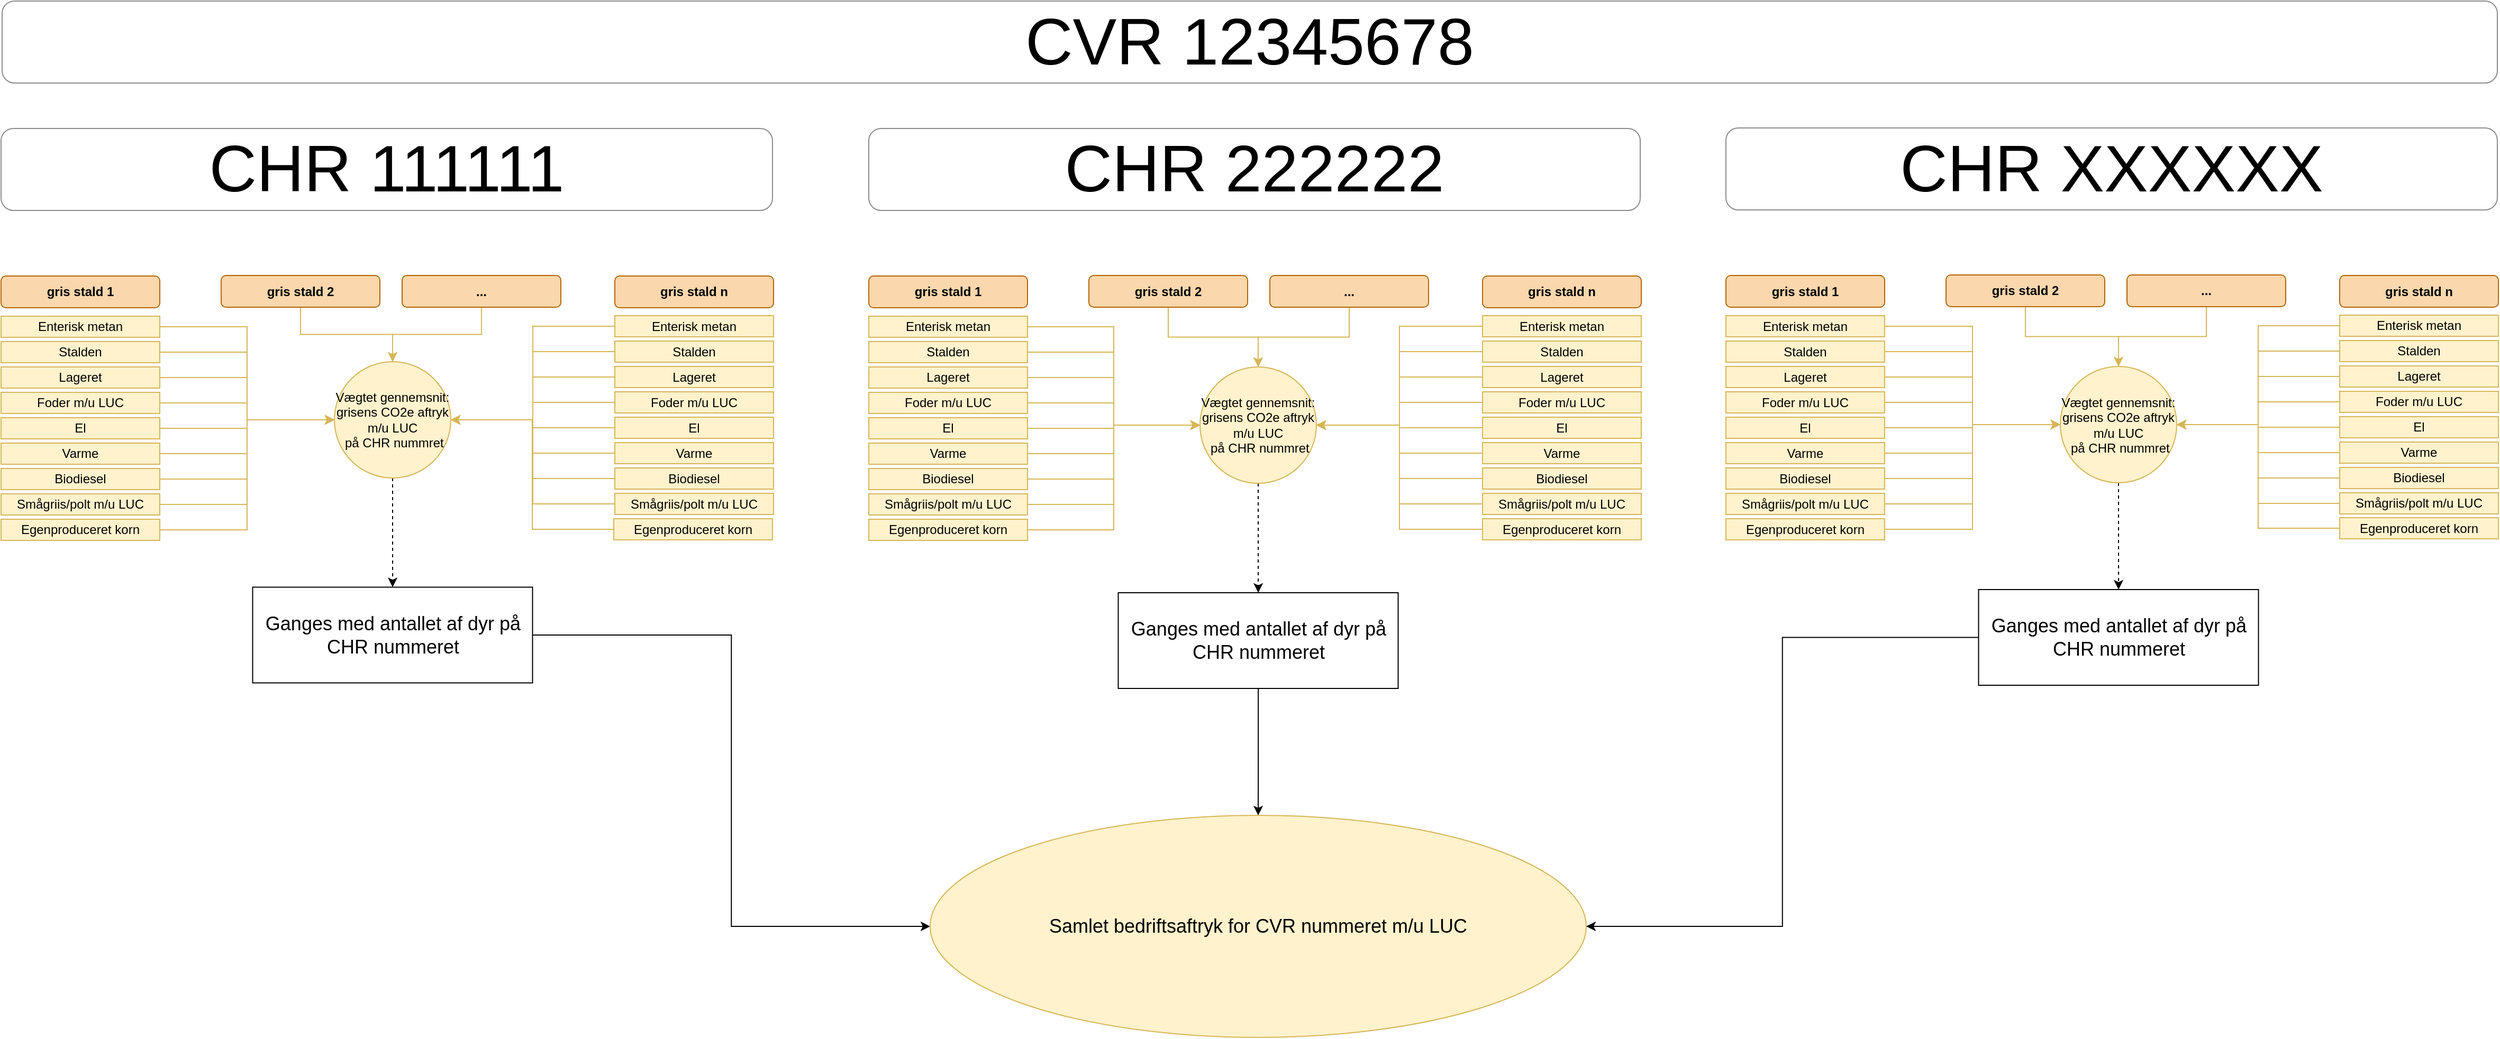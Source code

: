 <mxfile version="20.4.0" type="github">
  <diagram id="GUWWXrYv7TFzIVzRqDlY" name="Page-1">
    <mxGraphModel dx="4907" dy="1978" grid="1" gridSize="10" guides="1" tooltips="1" connect="1" arrows="1" fold="1" page="1" pageScale="1" pageWidth="827" pageHeight="1169" math="0" shadow="0">
      <root>
        <mxCell id="0" />
        <mxCell id="1" parent="0" />
        <mxCell id="A_WAUtJpo3-AmnUpiRZP-115" value="CHR 111111" style="rounded=1;whiteSpace=wrap;html=1;shadow=0;glass=0;sketch=0;strokeColor=#808080;fontSize=62;fillColor=default;gradientColor=none;rotation=0;opacity=90;" vertex="1" parent="1">
          <mxGeometry x="61" y="200.5" width="729" height="77.5" as="geometry" />
        </mxCell>
        <mxCell id="A_WAUtJpo3-AmnUpiRZP-759" style="edgeStyle=orthogonalEdgeStyle;rounded=0;orthogonalLoop=1;jettySize=auto;html=1;strokeColor=#000000;fontSize=18;dashed=1;" edge="1" parent="1" source="A_WAUtJpo3-AmnUpiRZP-611" target="A_WAUtJpo3-AmnUpiRZP-756">
          <mxGeometry relative="1" as="geometry" />
        </mxCell>
        <mxCell id="A_WAUtJpo3-AmnUpiRZP-611" value="Vægtet gennemsnit: grisens CO2e aftryk m/u LUC&lt;br&gt;&amp;nbsp;på CHR nummret" style="ellipse;whiteSpace=wrap;html=1;aspect=fixed;fontFamily=Helvetica;fontSize=12;align=center;strokeColor=#d6b656;fillColor=#fff2cc;" vertex="1" parent="1">
          <mxGeometry x="376" y="421" width="110" height="110" as="geometry" />
        </mxCell>
        <mxCell id="A_WAUtJpo3-AmnUpiRZP-660" style="edgeStyle=orthogonalEdgeStyle;rounded=0;orthogonalLoop=1;jettySize=auto;html=1;entryX=0;entryY=0.5;entryDx=0;entryDy=0;strokeColor=#d6b656;fillColor=#fff2cc;" edge="1" parent="1" source="A_WAUtJpo3-AmnUpiRZP-613" target="A_WAUtJpo3-AmnUpiRZP-611">
          <mxGeometry relative="1" as="geometry" />
        </mxCell>
        <mxCell id="A_WAUtJpo3-AmnUpiRZP-613" value="Enterisk metan" style="rounded=0;whiteSpace=wrap;html=1;fillColor=#fff2cc;strokeColor=#d6b656;" vertex="1" parent="1">
          <mxGeometry x="61" y="378" width="150" height="20" as="geometry" />
        </mxCell>
        <mxCell id="A_WAUtJpo3-AmnUpiRZP-661" style="edgeStyle=orthogonalEdgeStyle;rounded=0;orthogonalLoop=1;jettySize=auto;html=1;entryX=0;entryY=0.5;entryDx=0;entryDy=0;strokeColor=#d6b656;fillColor=#fff2cc;" edge="1" parent="1" source="A_WAUtJpo3-AmnUpiRZP-615" target="A_WAUtJpo3-AmnUpiRZP-611">
          <mxGeometry relative="1" as="geometry" />
        </mxCell>
        <mxCell id="A_WAUtJpo3-AmnUpiRZP-615" value="Stalden" style="rounded=0;whiteSpace=wrap;html=1;fillColor=#fff2cc;strokeColor=#d6b656;" vertex="1" parent="1">
          <mxGeometry x="61" y="402" width="150" height="20" as="geometry" />
        </mxCell>
        <mxCell id="A_WAUtJpo3-AmnUpiRZP-616" style="edgeStyle=orthogonalEdgeStyle;rounded=0;orthogonalLoop=1;jettySize=auto;html=1;fontSize=25;strokeColor=#d6b656;fillColor=#fff2cc;" edge="1" parent="1" source="A_WAUtJpo3-AmnUpiRZP-617" target="A_WAUtJpo3-AmnUpiRZP-611">
          <mxGeometry relative="1" as="geometry" />
        </mxCell>
        <mxCell id="A_WAUtJpo3-AmnUpiRZP-617" value="Lageret" style="rounded=0;whiteSpace=wrap;html=1;fillColor=#fff2cc;strokeColor=#d6b656;" vertex="1" parent="1">
          <mxGeometry x="61" y="426" width="150" height="20" as="geometry" />
        </mxCell>
        <mxCell id="A_WAUtJpo3-AmnUpiRZP-618" style="edgeStyle=orthogonalEdgeStyle;rounded=0;orthogonalLoop=1;jettySize=auto;html=1;fontSize=25;strokeColor=#d6b656;fillColor=#fff2cc;" edge="1" parent="1" source="A_WAUtJpo3-AmnUpiRZP-619" target="A_WAUtJpo3-AmnUpiRZP-611">
          <mxGeometry relative="1" as="geometry" />
        </mxCell>
        <mxCell id="A_WAUtJpo3-AmnUpiRZP-619" value="Foder m/u LUC" style="rounded=0;whiteSpace=wrap;html=1;fillColor=#fff2cc;strokeColor=#d6b656;" vertex="1" parent="1">
          <mxGeometry x="61" y="450" width="150" height="20" as="geometry" />
        </mxCell>
        <mxCell id="A_WAUtJpo3-AmnUpiRZP-620" style="edgeStyle=orthogonalEdgeStyle;rounded=0;orthogonalLoop=1;jettySize=auto;html=1;fontSize=25;strokeColor=#d6b656;fillColor=#fff2cc;" edge="1" parent="1" source="A_WAUtJpo3-AmnUpiRZP-621" target="A_WAUtJpo3-AmnUpiRZP-611">
          <mxGeometry relative="1" as="geometry" />
        </mxCell>
        <mxCell id="A_WAUtJpo3-AmnUpiRZP-621" value="El" style="rounded=0;whiteSpace=wrap;html=1;fillColor=#fff2cc;strokeColor=#d6b656;" vertex="1" parent="1">
          <mxGeometry x="61" y="474" width="150" height="20" as="geometry" />
        </mxCell>
        <mxCell id="A_WAUtJpo3-AmnUpiRZP-622" style="edgeStyle=orthogonalEdgeStyle;rounded=0;orthogonalLoop=1;jettySize=auto;html=1;fontSize=25;strokeColor=#d6b656;fillColor=#fff2cc;" edge="1" parent="1" source="A_WAUtJpo3-AmnUpiRZP-623" target="A_WAUtJpo3-AmnUpiRZP-611">
          <mxGeometry relative="1" as="geometry" />
        </mxCell>
        <mxCell id="A_WAUtJpo3-AmnUpiRZP-623" value="Varme" style="rounded=0;whiteSpace=wrap;html=1;fillColor=#fff2cc;strokeColor=#d6b656;" vertex="1" parent="1">
          <mxGeometry x="61" y="498" width="150" height="20" as="geometry" />
        </mxCell>
        <mxCell id="A_WAUtJpo3-AmnUpiRZP-624" style="edgeStyle=orthogonalEdgeStyle;rounded=0;orthogonalLoop=1;jettySize=auto;html=1;fontSize=25;strokeColor=#d6b656;fillColor=#fff2cc;" edge="1" parent="1" source="A_WAUtJpo3-AmnUpiRZP-625" target="A_WAUtJpo3-AmnUpiRZP-611">
          <mxGeometry relative="1" as="geometry" />
        </mxCell>
        <mxCell id="A_WAUtJpo3-AmnUpiRZP-625" value="Biodiesel" style="rounded=0;whiteSpace=wrap;html=1;fillColor=#fff2cc;strokeColor=#d6b656;" vertex="1" parent="1">
          <mxGeometry x="61" y="522" width="150" height="20" as="geometry" />
        </mxCell>
        <mxCell id="A_WAUtJpo3-AmnUpiRZP-662" style="edgeStyle=orthogonalEdgeStyle;rounded=0;orthogonalLoop=1;jettySize=auto;html=1;entryX=0;entryY=0.5;entryDx=0;entryDy=0;strokeColor=#d6b656;fillColor=#fff2cc;" edge="1" parent="1" source="A_WAUtJpo3-AmnUpiRZP-627" target="A_WAUtJpo3-AmnUpiRZP-611">
          <mxGeometry relative="1" as="geometry" />
        </mxCell>
        <mxCell id="A_WAUtJpo3-AmnUpiRZP-627" value="Smågriis/polt m/u LUC" style="rounded=0;whiteSpace=wrap;html=1;fillColor=#fff2cc;strokeColor=#d6b656;" vertex="1" parent="1">
          <mxGeometry x="61" y="546" width="150" height="20" as="geometry" />
        </mxCell>
        <mxCell id="A_WAUtJpo3-AmnUpiRZP-656" style="edgeStyle=orthogonalEdgeStyle;rounded=0;orthogonalLoop=1;jettySize=auto;html=1;entryX=1;entryY=0.5;entryDx=0;entryDy=0;strokeColor=#d6b656;fillColor=#fff2cc;" edge="1" parent="1" source="A_WAUtJpo3-AmnUpiRZP-629" target="A_WAUtJpo3-AmnUpiRZP-611">
          <mxGeometry relative="1" as="geometry" />
        </mxCell>
        <mxCell id="A_WAUtJpo3-AmnUpiRZP-629" value="Enterisk metan" style="rounded=0;whiteSpace=wrap;html=1;fillColor=#fff2cc;strokeColor=#d6b656;" vertex="1" parent="1">
          <mxGeometry x="641" y="377.5" width="150" height="20" as="geometry" />
        </mxCell>
        <mxCell id="A_WAUtJpo3-AmnUpiRZP-657" style="edgeStyle=orthogonalEdgeStyle;rounded=0;orthogonalLoop=1;jettySize=auto;html=1;entryX=1;entryY=0.5;entryDx=0;entryDy=0;strokeColor=#d6b656;fillColor=#fff2cc;" edge="1" parent="1" source="A_WAUtJpo3-AmnUpiRZP-631" target="A_WAUtJpo3-AmnUpiRZP-611">
          <mxGeometry relative="1" as="geometry" />
        </mxCell>
        <mxCell id="A_WAUtJpo3-AmnUpiRZP-631" value="Stalden" style="rounded=0;whiteSpace=wrap;html=1;fillColor=#fff2cc;strokeColor=#d6b656;" vertex="1" parent="1">
          <mxGeometry x="641" y="401.5" width="150" height="20" as="geometry" />
        </mxCell>
        <mxCell id="A_WAUtJpo3-AmnUpiRZP-632" style="edgeStyle=orthogonalEdgeStyle;rounded=0;orthogonalLoop=1;jettySize=auto;html=1;fontSize=25;strokeColor=#d6b656;fillColor=#fff2cc;" edge="1" parent="1" source="A_WAUtJpo3-AmnUpiRZP-633" target="A_WAUtJpo3-AmnUpiRZP-611">
          <mxGeometry relative="1" as="geometry" />
        </mxCell>
        <mxCell id="A_WAUtJpo3-AmnUpiRZP-633" value="Lageret" style="rounded=0;whiteSpace=wrap;html=1;fillColor=#fff2cc;strokeColor=#d6b656;" vertex="1" parent="1">
          <mxGeometry x="641" y="425.5" width="150" height="20" as="geometry" />
        </mxCell>
        <mxCell id="A_WAUtJpo3-AmnUpiRZP-634" style="edgeStyle=orthogonalEdgeStyle;rounded=0;orthogonalLoop=1;jettySize=auto;html=1;fontSize=25;strokeColor=#d6b656;fillColor=#fff2cc;" edge="1" parent="1" source="A_WAUtJpo3-AmnUpiRZP-635" target="A_WAUtJpo3-AmnUpiRZP-611">
          <mxGeometry relative="1" as="geometry" />
        </mxCell>
        <mxCell id="A_WAUtJpo3-AmnUpiRZP-635" value="Foder m/u LUC" style="rounded=0;whiteSpace=wrap;html=1;fillColor=#fff2cc;strokeColor=#d6b656;" vertex="1" parent="1">
          <mxGeometry x="641" y="449.5" width="150" height="20" as="geometry" />
        </mxCell>
        <mxCell id="A_WAUtJpo3-AmnUpiRZP-636" style="edgeStyle=orthogonalEdgeStyle;rounded=0;orthogonalLoop=1;jettySize=auto;html=1;fontSize=25;strokeColor=#d6b656;fillColor=#fff2cc;" edge="1" parent="1" source="A_WAUtJpo3-AmnUpiRZP-637" target="A_WAUtJpo3-AmnUpiRZP-611">
          <mxGeometry relative="1" as="geometry" />
        </mxCell>
        <mxCell id="A_WAUtJpo3-AmnUpiRZP-637" value="El" style="rounded=0;whiteSpace=wrap;html=1;fillColor=#fff2cc;strokeColor=#d6b656;" vertex="1" parent="1">
          <mxGeometry x="641" y="473.5" width="150" height="20" as="geometry" />
        </mxCell>
        <mxCell id="A_WAUtJpo3-AmnUpiRZP-638" style="edgeStyle=orthogonalEdgeStyle;rounded=0;orthogonalLoop=1;jettySize=auto;html=1;fontSize=25;strokeColor=#d6b656;fillColor=#fff2cc;" edge="1" parent="1" source="A_WAUtJpo3-AmnUpiRZP-639" target="A_WAUtJpo3-AmnUpiRZP-611">
          <mxGeometry relative="1" as="geometry" />
        </mxCell>
        <mxCell id="A_WAUtJpo3-AmnUpiRZP-639" value="Varme" style="rounded=0;whiteSpace=wrap;html=1;fillColor=#fff2cc;strokeColor=#d6b656;" vertex="1" parent="1">
          <mxGeometry x="641" y="497.5" width="150" height="20" as="geometry" />
        </mxCell>
        <mxCell id="A_WAUtJpo3-AmnUpiRZP-640" style="edgeStyle=orthogonalEdgeStyle;rounded=0;orthogonalLoop=1;jettySize=auto;html=1;fontSize=25;strokeColor=#d6b656;fillColor=#fff2cc;" edge="1" parent="1" source="A_WAUtJpo3-AmnUpiRZP-641" target="A_WAUtJpo3-AmnUpiRZP-611">
          <mxGeometry relative="1" as="geometry" />
        </mxCell>
        <mxCell id="A_WAUtJpo3-AmnUpiRZP-641" value="Biodiesel" style="rounded=0;whiteSpace=wrap;html=1;fillColor=#fff2cc;strokeColor=#d6b656;" vertex="1" parent="1">
          <mxGeometry x="641" y="521.5" width="150" height="20" as="geometry" />
        </mxCell>
        <mxCell id="A_WAUtJpo3-AmnUpiRZP-658" style="edgeStyle=orthogonalEdgeStyle;rounded=0;orthogonalLoop=1;jettySize=auto;html=1;entryX=1;entryY=0.5;entryDx=0;entryDy=0;strokeColor=#d6b656;fillColor=#fff2cc;" edge="1" parent="1" source="A_WAUtJpo3-AmnUpiRZP-643" target="A_WAUtJpo3-AmnUpiRZP-611">
          <mxGeometry relative="1" as="geometry" />
        </mxCell>
        <mxCell id="A_WAUtJpo3-AmnUpiRZP-643" value="Smågriis/polt m/u LUC" style="rounded=0;whiteSpace=wrap;html=1;fillColor=#fff2cc;strokeColor=#d6b656;" vertex="1" parent="1">
          <mxGeometry x="641" y="545.5" width="150" height="20" as="geometry" />
        </mxCell>
        <mxCell id="A_WAUtJpo3-AmnUpiRZP-644" value="gris stald 1" style="rounded=1;whiteSpace=wrap;html=1;fillColor=#fad7ac;rotation=0;strokeColor=#b46504;fontStyle=1;" vertex="1" parent="1">
          <mxGeometry x="61" y="340" width="150" height="30" as="geometry" />
        </mxCell>
        <mxCell id="A_WAUtJpo3-AmnUpiRZP-645" value="gris stald n" style="rounded=1;whiteSpace=wrap;html=1;fillColor=#fad7ac;rotation=0;strokeColor=#b46504;fontStyle=1;" vertex="1" parent="1">
          <mxGeometry x="641" y="340" width="150" height="30" as="geometry" />
        </mxCell>
        <mxCell id="A_WAUtJpo3-AmnUpiRZP-655" style="edgeStyle=orthogonalEdgeStyle;rounded=0;orthogonalLoop=1;jettySize=auto;html=1;strokeColor=#d6b656;fillColor=#fff2cc;" edge="1" parent="1" source="A_WAUtJpo3-AmnUpiRZP-647" target="A_WAUtJpo3-AmnUpiRZP-611">
          <mxGeometry relative="1" as="geometry" />
        </mxCell>
        <mxCell id="A_WAUtJpo3-AmnUpiRZP-647" value="gris stald 2" style="rounded=1;whiteSpace=wrap;html=1;fillColor=#fad7ac;rotation=0;strokeColor=#b46504;fontStyle=1;" vertex="1" parent="1">
          <mxGeometry x="269" y="339.5" width="150" height="30" as="geometry" />
        </mxCell>
        <mxCell id="A_WAUtJpo3-AmnUpiRZP-648" style="edgeStyle=orthogonalEdgeStyle;rounded=0;orthogonalLoop=1;jettySize=auto;html=1;strokeColor=#d6b656;fontSize=62;fillColor=#fff2cc;" edge="1" parent="1" source="A_WAUtJpo3-AmnUpiRZP-649" target="A_WAUtJpo3-AmnUpiRZP-611">
          <mxGeometry relative="1" as="geometry" />
        </mxCell>
        <mxCell id="A_WAUtJpo3-AmnUpiRZP-649" value="..." style="rounded=1;whiteSpace=wrap;html=1;fillColor=#fad7ac;rotation=0;strokeColor=#b46504;fontStyle=1;" vertex="1" parent="1">
          <mxGeometry x="440" y="339.5" width="150" height="30" as="geometry" />
        </mxCell>
        <mxCell id="A_WAUtJpo3-AmnUpiRZP-664" style="edgeStyle=orthogonalEdgeStyle;rounded=0;orthogonalLoop=1;jettySize=auto;html=1;entryX=0;entryY=0.5;entryDx=0;entryDy=0;strokeColor=#d6b656;fillColor=#fff2cc;" edge="1" parent="1" source="A_WAUtJpo3-AmnUpiRZP-650" target="A_WAUtJpo3-AmnUpiRZP-611">
          <mxGeometry relative="1" as="geometry" />
        </mxCell>
        <mxCell id="A_WAUtJpo3-AmnUpiRZP-650" value="Egenproduceret korn" style="rounded=0;whiteSpace=wrap;html=1;fillColor=#fff2cc;strokeColor=#d6b656;" vertex="1" parent="1">
          <mxGeometry x="61" y="570" width="150" height="20" as="geometry" />
        </mxCell>
        <mxCell id="A_WAUtJpo3-AmnUpiRZP-659" style="edgeStyle=orthogonalEdgeStyle;rounded=0;orthogonalLoop=1;jettySize=auto;html=1;entryX=1;entryY=0.5;entryDx=0;entryDy=0;strokeColor=#d6b656;fillColor=#fff2cc;" edge="1" parent="1" source="A_WAUtJpo3-AmnUpiRZP-651" target="A_WAUtJpo3-AmnUpiRZP-611">
          <mxGeometry relative="1" as="geometry" />
        </mxCell>
        <mxCell id="A_WAUtJpo3-AmnUpiRZP-651" value="Egenproduceret korn" style="rounded=0;whiteSpace=wrap;html=1;fillColor=#fff2cc;strokeColor=#d6b656;" vertex="1" parent="1">
          <mxGeometry x="640" y="569.5" width="150" height="20" as="geometry" />
        </mxCell>
        <mxCell id="A_WAUtJpo3-AmnUpiRZP-665" value="CHR 222222" style="rounded=1;whiteSpace=wrap;html=1;shadow=0;glass=0;sketch=0;strokeColor=#808080;fontSize=62;fillColor=default;gradientColor=none;rotation=0;opacity=90;" vertex="1" parent="1">
          <mxGeometry x="881" y="200.5" width="729" height="77.5" as="geometry" />
        </mxCell>
        <mxCell id="A_WAUtJpo3-AmnUpiRZP-760" style="edgeStyle=orthogonalEdgeStyle;rounded=0;orthogonalLoop=1;jettySize=auto;html=1;strokeColor=#000000;fontSize=18;dashed=1;" edge="1" parent="1" source="A_WAUtJpo3-AmnUpiRZP-666" target="A_WAUtJpo3-AmnUpiRZP-757">
          <mxGeometry relative="1" as="geometry" />
        </mxCell>
        <mxCell id="A_WAUtJpo3-AmnUpiRZP-666" value="Vægtet gennemsnit: grisens CO2e aftryk m/u LUC&lt;br&gt;&amp;nbsp;på CHR nummret" style="ellipse;whiteSpace=wrap;html=1;aspect=fixed;fontFamily=Helvetica;fontSize=12;align=center;strokeColor=#d6b656;fillColor=#fff2cc;" vertex="1" parent="1">
          <mxGeometry x="1194" y="426" width="110" height="110" as="geometry" />
        </mxCell>
        <mxCell id="A_WAUtJpo3-AmnUpiRZP-667" style="edgeStyle=orthogonalEdgeStyle;rounded=0;orthogonalLoop=1;jettySize=auto;html=1;entryX=0;entryY=0.5;entryDx=0;entryDy=0;strokeColor=#d6b656;fillColor=#fff2cc;" edge="1" parent="1" source="A_WAUtJpo3-AmnUpiRZP-668" target="A_WAUtJpo3-AmnUpiRZP-666">
          <mxGeometry relative="1" as="geometry" />
        </mxCell>
        <mxCell id="A_WAUtJpo3-AmnUpiRZP-668" value="Enterisk metan" style="rounded=0;whiteSpace=wrap;html=1;fillColor=#fff2cc;strokeColor=#d6b656;" vertex="1" parent="1">
          <mxGeometry x="881" y="378" width="150" height="20" as="geometry" />
        </mxCell>
        <mxCell id="A_WAUtJpo3-AmnUpiRZP-669" style="edgeStyle=orthogonalEdgeStyle;rounded=0;orthogonalLoop=1;jettySize=auto;html=1;entryX=0;entryY=0.5;entryDx=0;entryDy=0;strokeColor=#d6b656;fillColor=#fff2cc;" edge="1" parent="1" source="A_WAUtJpo3-AmnUpiRZP-670" target="A_WAUtJpo3-AmnUpiRZP-666">
          <mxGeometry relative="1" as="geometry" />
        </mxCell>
        <mxCell id="A_WAUtJpo3-AmnUpiRZP-670" value="Stalden" style="rounded=0;whiteSpace=wrap;html=1;fillColor=#fff2cc;strokeColor=#d6b656;" vertex="1" parent="1">
          <mxGeometry x="881" y="402" width="150" height="20" as="geometry" />
        </mxCell>
        <mxCell id="A_WAUtJpo3-AmnUpiRZP-671" style="edgeStyle=orthogonalEdgeStyle;rounded=0;orthogonalLoop=1;jettySize=auto;html=1;fontSize=25;strokeColor=#d6b656;fillColor=#fff2cc;" edge="1" parent="1" source="A_WAUtJpo3-AmnUpiRZP-672" target="A_WAUtJpo3-AmnUpiRZP-666">
          <mxGeometry relative="1" as="geometry" />
        </mxCell>
        <mxCell id="A_WAUtJpo3-AmnUpiRZP-672" value="Lageret" style="rounded=0;whiteSpace=wrap;html=1;fillColor=#fff2cc;strokeColor=#d6b656;" vertex="1" parent="1">
          <mxGeometry x="881" y="426" width="150" height="20" as="geometry" />
        </mxCell>
        <mxCell id="A_WAUtJpo3-AmnUpiRZP-673" style="edgeStyle=orthogonalEdgeStyle;rounded=0;orthogonalLoop=1;jettySize=auto;html=1;fontSize=25;strokeColor=#d6b656;fillColor=#fff2cc;" edge="1" parent="1" source="A_WAUtJpo3-AmnUpiRZP-674" target="A_WAUtJpo3-AmnUpiRZP-666">
          <mxGeometry relative="1" as="geometry" />
        </mxCell>
        <mxCell id="A_WAUtJpo3-AmnUpiRZP-674" value="Foder m/u LUC" style="rounded=0;whiteSpace=wrap;html=1;fillColor=#fff2cc;strokeColor=#d6b656;" vertex="1" parent="1">
          <mxGeometry x="881" y="450" width="150" height="20" as="geometry" />
        </mxCell>
        <mxCell id="A_WAUtJpo3-AmnUpiRZP-675" style="edgeStyle=orthogonalEdgeStyle;rounded=0;orthogonalLoop=1;jettySize=auto;html=1;fontSize=25;strokeColor=#d6b656;fillColor=#fff2cc;" edge="1" parent="1" source="A_WAUtJpo3-AmnUpiRZP-676" target="A_WAUtJpo3-AmnUpiRZP-666">
          <mxGeometry relative="1" as="geometry" />
        </mxCell>
        <mxCell id="A_WAUtJpo3-AmnUpiRZP-676" value="El" style="rounded=0;whiteSpace=wrap;html=1;fillColor=#fff2cc;strokeColor=#d6b656;" vertex="1" parent="1">
          <mxGeometry x="881" y="474" width="150" height="20" as="geometry" />
        </mxCell>
        <mxCell id="A_WAUtJpo3-AmnUpiRZP-677" style="edgeStyle=orthogonalEdgeStyle;rounded=0;orthogonalLoop=1;jettySize=auto;html=1;fontSize=25;strokeColor=#d6b656;fillColor=#fff2cc;" edge="1" parent="1" source="A_WAUtJpo3-AmnUpiRZP-678" target="A_WAUtJpo3-AmnUpiRZP-666">
          <mxGeometry relative="1" as="geometry" />
        </mxCell>
        <mxCell id="A_WAUtJpo3-AmnUpiRZP-678" value="Varme" style="rounded=0;whiteSpace=wrap;html=1;fillColor=#fff2cc;strokeColor=#d6b656;" vertex="1" parent="1">
          <mxGeometry x="881" y="498" width="150" height="20" as="geometry" />
        </mxCell>
        <mxCell id="A_WAUtJpo3-AmnUpiRZP-679" style="edgeStyle=orthogonalEdgeStyle;rounded=0;orthogonalLoop=1;jettySize=auto;html=1;fontSize=25;strokeColor=#d6b656;fillColor=#fff2cc;" edge="1" parent="1" source="A_WAUtJpo3-AmnUpiRZP-680" target="A_WAUtJpo3-AmnUpiRZP-666">
          <mxGeometry relative="1" as="geometry" />
        </mxCell>
        <mxCell id="A_WAUtJpo3-AmnUpiRZP-680" value="Biodiesel" style="rounded=0;whiteSpace=wrap;html=1;fillColor=#fff2cc;strokeColor=#d6b656;" vertex="1" parent="1">
          <mxGeometry x="881" y="522" width="150" height="20" as="geometry" />
        </mxCell>
        <mxCell id="A_WAUtJpo3-AmnUpiRZP-681" style="edgeStyle=orthogonalEdgeStyle;rounded=0;orthogonalLoop=1;jettySize=auto;html=1;entryX=0;entryY=0.5;entryDx=0;entryDy=0;strokeColor=#d6b656;fillColor=#fff2cc;" edge="1" parent="1" source="A_WAUtJpo3-AmnUpiRZP-682" target="A_WAUtJpo3-AmnUpiRZP-666">
          <mxGeometry relative="1" as="geometry" />
        </mxCell>
        <mxCell id="A_WAUtJpo3-AmnUpiRZP-682" value="Smågriis/polt m/u LUC" style="rounded=0;whiteSpace=wrap;html=1;fillColor=#fff2cc;strokeColor=#d6b656;" vertex="1" parent="1">
          <mxGeometry x="881" y="546" width="150" height="20" as="geometry" />
        </mxCell>
        <mxCell id="A_WAUtJpo3-AmnUpiRZP-683" style="edgeStyle=orthogonalEdgeStyle;rounded=0;orthogonalLoop=1;jettySize=auto;html=1;entryX=1;entryY=0.5;entryDx=0;entryDy=0;strokeColor=#d6b656;fillColor=#fff2cc;" edge="1" parent="1" source="A_WAUtJpo3-AmnUpiRZP-684" target="A_WAUtJpo3-AmnUpiRZP-666">
          <mxGeometry relative="1" as="geometry" />
        </mxCell>
        <mxCell id="A_WAUtJpo3-AmnUpiRZP-684" value="Enterisk metan" style="rounded=0;whiteSpace=wrap;html=1;fillColor=#fff2cc;strokeColor=#d6b656;" vertex="1" parent="1">
          <mxGeometry x="1461" y="377.5" width="150" height="20" as="geometry" />
        </mxCell>
        <mxCell id="A_WAUtJpo3-AmnUpiRZP-685" style="edgeStyle=orthogonalEdgeStyle;rounded=0;orthogonalLoop=1;jettySize=auto;html=1;entryX=1;entryY=0.5;entryDx=0;entryDy=0;strokeColor=#d6b656;fillColor=#fff2cc;" edge="1" parent="1" source="A_WAUtJpo3-AmnUpiRZP-686" target="A_WAUtJpo3-AmnUpiRZP-666">
          <mxGeometry relative="1" as="geometry" />
        </mxCell>
        <mxCell id="A_WAUtJpo3-AmnUpiRZP-686" value="Stalden" style="rounded=0;whiteSpace=wrap;html=1;fillColor=#fff2cc;strokeColor=#d6b656;" vertex="1" parent="1">
          <mxGeometry x="1461" y="401.5" width="150" height="20" as="geometry" />
        </mxCell>
        <mxCell id="A_WAUtJpo3-AmnUpiRZP-687" style="edgeStyle=orthogonalEdgeStyle;rounded=0;orthogonalLoop=1;jettySize=auto;html=1;fontSize=25;strokeColor=#d6b656;fillColor=#fff2cc;" edge="1" parent="1" source="A_WAUtJpo3-AmnUpiRZP-688" target="A_WAUtJpo3-AmnUpiRZP-666">
          <mxGeometry relative="1" as="geometry" />
        </mxCell>
        <mxCell id="A_WAUtJpo3-AmnUpiRZP-688" value="Lageret" style="rounded=0;whiteSpace=wrap;html=1;fillColor=#fff2cc;strokeColor=#d6b656;" vertex="1" parent="1">
          <mxGeometry x="1461" y="425.5" width="150" height="20" as="geometry" />
        </mxCell>
        <mxCell id="A_WAUtJpo3-AmnUpiRZP-689" style="edgeStyle=orthogonalEdgeStyle;rounded=0;orthogonalLoop=1;jettySize=auto;html=1;fontSize=25;strokeColor=#d6b656;fillColor=#fff2cc;" edge="1" parent="1" source="A_WAUtJpo3-AmnUpiRZP-690" target="A_WAUtJpo3-AmnUpiRZP-666">
          <mxGeometry relative="1" as="geometry" />
        </mxCell>
        <mxCell id="A_WAUtJpo3-AmnUpiRZP-690" value="Foder m/u LUC" style="rounded=0;whiteSpace=wrap;html=1;fillColor=#fff2cc;strokeColor=#d6b656;" vertex="1" parent="1">
          <mxGeometry x="1461" y="449.5" width="150" height="20" as="geometry" />
        </mxCell>
        <mxCell id="A_WAUtJpo3-AmnUpiRZP-691" style="edgeStyle=orthogonalEdgeStyle;rounded=0;orthogonalLoop=1;jettySize=auto;html=1;fontSize=25;strokeColor=#d6b656;fillColor=#fff2cc;" edge="1" parent="1" source="A_WAUtJpo3-AmnUpiRZP-692" target="A_WAUtJpo3-AmnUpiRZP-666">
          <mxGeometry relative="1" as="geometry" />
        </mxCell>
        <mxCell id="A_WAUtJpo3-AmnUpiRZP-692" value="El" style="rounded=0;whiteSpace=wrap;html=1;fillColor=#fff2cc;strokeColor=#d6b656;" vertex="1" parent="1">
          <mxGeometry x="1461" y="473.5" width="150" height="20" as="geometry" />
        </mxCell>
        <mxCell id="A_WAUtJpo3-AmnUpiRZP-693" style="edgeStyle=orthogonalEdgeStyle;rounded=0;orthogonalLoop=1;jettySize=auto;html=1;fontSize=25;strokeColor=#d6b656;fillColor=#fff2cc;" edge="1" parent="1" source="A_WAUtJpo3-AmnUpiRZP-694" target="A_WAUtJpo3-AmnUpiRZP-666">
          <mxGeometry relative="1" as="geometry" />
        </mxCell>
        <mxCell id="A_WAUtJpo3-AmnUpiRZP-694" value="Varme" style="rounded=0;whiteSpace=wrap;html=1;fillColor=#fff2cc;strokeColor=#d6b656;" vertex="1" parent="1">
          <mxGeometry x="1461" y="497.5" width="150" height="20" as="geometry" />
        </mxCell>
        <mxCell id="A_WAUtJpo3-AmnUpiRZP-695" style="edgeStyle=orthogonalEdgeStyle;rounded=0;orthogonalLoop=1;jettySize=auto;html=1;fontSize=25;strokeColor=#d6b656;fillColor=#fff2cc;" edge="1" parent="1" source="A_WAUtJpo3-AmnUpiRZP-696" target="A_WAUtJpo3-AmnUpiRZP-666">
          <mxGeometry relative="1" as="geometry" />
        </mxCell>
        <mxCell id="A_WAUtJpo3-AmnUpiRZP-696" value="Biodiesel" style="rounded=0;whiteSpace=wrap;html=1;fillColor=#fff2cc;strokeColor=#d6b656;" vertex="1" parent="1">
          <mxGeometry x="1461" y="521.5" width="150" height="20" as="geometry" />
        </mxCell>
        <mxCell id="A_WAUtJpo3-AmnUpiRZP-697" style="edgeStyle=orthogonalEdgeStyle;rounded=0;orthogonalLoop=1;jettySize=auto;html=1;entryX=1;entryY=0.5;entryDx=0;entryDy=0;strokeColor=#d6b656;fillColor=#fff2cc;" edge="1" parent="1" source="A_WAUtJpo3-AmnUpiRZP-698" target="A_WAUtJpo3-AmnUpiRZP-666">
          <mxGeometry relative="1" as="geometry" />
        </mxCell>
        <mxCell id="A_WAUtJpo3-AmnUpiRZP-698" value="Smågriis/polt m/u LUC" style="rounded=0;whiteSpace=wrap;html=1;fillColor=#fff2cc;strokeColor=#d6b656;" vertex="1" parent="1">
          <mxGeometry x="1461" y="545.5" width="150" height="20" as="geometry" />
        </mxCell>
        <mxCell id="A_WAUtJpo3-AmnUpiRZP-699" value="gris stald 1" style="rounded=1;whiteSpace=wrap;html=1;fillColor=#fad7ac;rotation=0;strokeColor=#b46504;fontStyle=1;" vertex="1" parent="1">
          <mxGeometry x="881" y="340" width="150" height="30" as="geometry" />
        </mxCell>
        <mxCell id="A_WAUtJpo3-AmnUpiRZP-700" value="gris stald n" style="rounded=1;whiteSpace=wrap;html=1;fillColor=#fad7ac;rotation=0;strokeColor=#b46504;fontStyle=1;" vertex="1" parent="1">
          <mxGeometry x="1461" y="340" width="150" height="30" as="geometry" />
        </mxCell>
        <mxCell id="A_WAUtJpo3-AmnUpiRZP-753" style="edgeStyle=orthogonalEdgeStyle;rounded=0;orthogonalLoop=1;jettySize=auto;html=1;fillColor=#fff2cc;strokeColor=#d6b656;" edge="1" parent="1" source="A_WAUtJpo3-AmnUpiRZP-702" target="A_WAUtJpo3-AmnUpiRZP-666">
          <mxGeometry relative="1" as="geometry" />
        </mxCell>
        <mxCell id="A_WAUtJpo3-AmnUpiRZP-702" value="gris stald 2" style="rounded=1;whiteSpace=wrap;html=1;fillColor=#fad7ac;rotation=0;strokeColor=#b46504;fontStyle=1;" vertex="1" parent="1">
          <mxGeometry x="1089" y="339.5" width="150" height="30" as="geometry" />
        </mxCell>
        <mxCell id="A_WAUtJpo3-AmnUpiRZP-703" style="edgeStyle=orthogonalEdgeStyle;rounded=0;orthogonalLoop=1;jettySize=auto;html=1;strokeColor=#d6b656;fontSize=62;fillColor=#fff2cc;" edge="1" parent="1" source="A_WAUtJpo3-AmnUpiRZP-704" target="A_WAUtJpo3-AmnUpiRZP-666">
          <mxGeometry relative="1" as="geometry" />
        </mxCell>
        <mxCell id="A_WAUtJpo3-AmnUpiRZP-704" value="..." style="rounded=1;whiteSpace=wrap;html=1;fillColor=#fad7ac;rotation=0;strokeColor=#b46504;fontStyle=1;" vertex="1" parent="1">
          <mxGeometry x="1260" y="339.5" width="150" height="30" as="geometry" />
        </mxCell>
        <mxCell id="A_WAUtJpo3-AmnUpiRZP-705" style="edgeStyle=orthogonalEdgeStyle;rounded=0;orthogonalLoop=1;jettySize=auto;html=1;entryX=0;entryY=0.5;entryDx=0;entryDy=0;strokeColor=#d6b656;fillColor=#fff2cc;" edge="1" parent="1" source="A_WAUtJpo3-AmnUpiRZP-706" target="A_WAUtJpo3-AmnUpiRZP-666">
          <mxGeometry relative="1" as="geometry" />
        </mxCell>
        <mxCell id="A_WAUtJpo3-AmnUpiRZP-706" value="Egenproduceret korn" style="rounded=0;whiteSpace=wrap;html=1;fillColor=#fff2cc;strokeColor=#d6b656;" vertex="1" parent="1">
          <mxGeometry x="881" y="570" width="150" height="20" as="geometry" />
        </mxCell>
        <mxCell id="A_WAUtJpo3-AmnUpiRZP-707" style="edgeStyle=orthogonalEdgeStyle;rounded=0;orthogonalLoop=1;jettySize=auto;html=1;entryX=1;entryY=0.5;entryDx=0;entryDy=0;strokeColor=#d6b656;fillColor=#fff2cc;" edge="1" parent="1" source="A_WAUtJpo3-AmnUpiRZP-708" target="A_WAUtJpo3-AmnUpiRZP-666">
          <mxGeometry relative="1" as="geometry" />
        </mxCell>
        <mxCell id="A_WAUtJpo3-AmnUpiRZP-708" value="Egenproduceret korn" style="rounded=0;whiteSpace=wrap;html=1;fillColor=#fff2cc;strokeColor=#d6b656;" vertex="1" parent="1">
          <mxGeometry x="1461" y="569.5" width="150" height="20" as="geometry" />
        </mxCell>
        <mxCell id="A_WAUtJpo3-AmnUpiRZP-709" value="CHR XXXXXX" style="rounded=1;whiteSpace=wrap;html=1;shadow=0;glass=0;sketch=0;strokeColor=#808080;fontSize=62;fillColor=default;gradientColor=none;rotation=0;opacity=90;" vertex="1" parent="1">
          <mxGeometry x="1691" y="200" width="729" height="77.5" as="geometry" />
        </mxCell>
        <mxCell id="A_WAUtJpo3-AmnUpiRZP-761" style="edgeStyle=orthogonalEdgeStyle;rounded=0;orthogonalLoop=1;jettySize=auto;html=1;dashed=1;strokeColor=#000000;fontSize=18;" edge="1" parent="1" source="A_WAUtJpo3-AmnUpiRZP-710" target="A_WAUtJpo3-AmnUpiRZP-758">
          <mxGeometry relative="1" as="geometry" />
        </mxCell>
        <mxCell id="A_WAUtJpo3-AmnUpiRZP-710" value="Vægtet gennemsnit: grisens CO2e aftryk m/u LUC&lt;br&gt;&amp;nbsp;på CHR nummret" style="ellipse;whiteSpace=wrap;html=1;aspect=fixed;fontFamily=Helvetica;fontSize=12;align=center;strokeColor=#d6b656;fillColor=#fff2cc;" vertex="1" parent="1">
          <mxGeometry x="2007" y="425.5" width="110" height="110" as="geometry" />
        </mxCell>
        <mxCell id="A_WAUtJpo3-AmnUpiRZP-711" style="edgeStyle=orthogonalEdgeStyle;rounded=0;orthogonalLoop=1;jettySize=auto;html=1;entryX=0;entryY=0.5;entryDx=0;entryDy=0;strokeColor=#d6b656;fillColor=#fff2cc;" edge="1" parent="1" source="A_WAUtJpo3-AmnUpiRZP-712" target="A_WAUtJpo3-AmnUpiRZP-710">
          <mxGeometry relative="1" as="geometry" />
        </mxCell>
        <mxCell id="A_WAUtJpo3-AmnUpiRZP-712" value="Enterisk metan" style="rounded=0;whiteSpace=wrap;html=1;fillColor=#fff2cc;strokeColor=#d6b656;" vertex="1" parent="1">
          <mxGeometry x="1691" y="377.5" width="150" height="20" as="geometry" />
        </mxCell>
        <mxCell id="A_WAUtJpo3-AmnUpiRZP-713" style="edgeStyle=orthogonalEdgeStyle;rounded=0;orthogonalLoop=1;jettySize=auto;html=1;entryX=0;entryY=0.5;entryDx=0;entryDy=0;strokeColor=#d6b656;fillColor=#fff2cc;" edge="1" parent="1" source="A_WAUtJpo3-AmnUpiRZP-714" target="A_WAUtJpo3-AmnUpiRZP-710">
          <mxGeometry relative="1" as="geometry" />
        </mxCell>
        <mxCell id="A_WAUtJpo3-AmnUpiRZP-714" value="Stalden" style="rounded=0;whiteSpace=wrap;html=1;fillColor=#fff2cc;strokeColor=#d6b656;" vertex="1" parent="1">
          <mxGeometry x="1691" y="401.5" width="150" height="20" as="geometry" />
        </mxCell>
        <mxCell id="A_WAUtJpo3-AmnUpiRZP-715" style="edgeStyle=orthogonalEdgeStyle;rounded=0;orthogonalLoop=1;jettySize=auto;html=1;fontSize=25;strokeColor=#d6b656;fillColor=#fff2cc;" edge="1" parent="1" source="A_WAUtJpo3-AmnUpiRZP-716" target="A_WAUtJpo3-AmnUpiRZP-710">
          <mxGeometry relative="1" as="geometry" />
        </mxCell>
        <mxCell id="A_WAUtJpo3-AmnUpiRZP-716" value="Lageret" style="rounded=0;whiteSpace=wrap;html=1;fillColor=#fff2cc;strokeColor=#d6b656;" vertex="1" parent="1">
          <mxGeometry x="1691" y="425.5" width="150" height="20" as="geometry" />
        </mxCell>
        <mxCell id="A_WAUtJpo3-AmnUpiRZP-717" style="edgeStyle=orthogonalEdgeStyle;rounded=0;orthogonalLoop=1;jettySize=auto;html=1;fontSize=25;strokeColor=#d6b656;fillColor=#fff2cc;" edge="1" parent="1" source="A_WAUtJpo3-AmnUpiRZP-718" target="A_WAUtJpo3-AmnUpiRZP-710">
          <mxGeometry relative="1" as="geometry" />
        </mxCell>
        <mxCell id="A_WAUtJpo3-AmnUpiRZP-718" value="Foder m/u LUC" style="rounded=0;whiteSpace=wrap;html=1;fillColor=#fff2cc;strokeColor=#d6b656;" vertex="1" parent="1">
          <mxGeometry x="1691" y="449.5" width="150" height="20" as="geometry" />
        </mxCell>
        <mxCell id="A_WAUtJpo3-AmnUpiRZP-719" style="edgeStyle=orthogonalEdgeStyle;rounded=0;orthogonalLoop=1;jettySize=auto;html=1;fontSize=25;strokeColor=#d6b656;fillColor=#fff2cc;" edge="1" parent="1" source="A_WAUtJpo3-AmnUpiRZP-720" target="A_WAUtJpo3-AmnUpiRZP-710">
          <mxGeometry relative="1" as="geometry" />
        </mxCell>
        <mxCell id="A_WAUtJpo3-AmnUpiRZP-720" value="El" style="rounded=0;whiteSpace=wrap;html=1;fillColor=#fff2cc;strokeColor=#d6b656;" vertex="1" parent="1">
          <mxGeometry x="1691" y="473.5" width="150" height="20" as="geometry" />
        </mxCell>
        <mxCell id="A_WAUtJpo3-AmnUpiRZP-721" style="edgeStyle=orthogonalEdgeStyle;rounded=0;orthogonalLoop=1;jettySize=auto;html=1;fontSize=25;strokeColor=#d6b656;fillColor=#fff2cc;" edge="1" parent="1" source="A_WAUtJpo3-AmnUpiRZP-722" target="A_WAUtJpo3-AmnUpiRZP-710">
          <mxGeometry relative="1" as="geometry" />
        </mxCell>
        <mxCell id="A_WAUtJpo3-AmnUpiRZP-722" value="Varme" style="rounded=0;whiteSpace=wrap;html=1;fillColor=#fff2cc;strokeColor=#d6b656;" vertex="1" parent="1">
          <mxGeometry x="1691" y="497.5" width="150" height="20" as="geometry" />
        </mxCell>
        <mxCell id="A_WAUtJpo3-AmnUpiRZP-723" style="edgeStyle=orthogonalEdgeStyle;rounded=0;orthogonalLoop=1;jettySize=auto;html=1;fontSize=25;strokeColor=#d6b656;fillColor=#fff2cc;" edge="1" parent="1" source="A_WAUtJpo3-AmnUpiRZP-724" target="A_WAUtJpo3-AmnUpiRZP-710">
          <mxGeometry relative="1" as="geometry" />
        </mxCell>
        <mxCell id="A_WAUtJpo3-AmnUpiRZP-724" value="Biodiesel" style="rounded=0;whiteSpace=wrap;html=1;fillColor=#fff2cc;strokeColor=#d6b656;" vertex="1" parent="1">
          <mxGeometry x="1691" y="521.5" width="150" height="20" as="geometry" />
        </mxCell>
        <mxCell id="A_WAUtJpo3-AmnUpiRZP-725" style="edgeStyle=orthogonalEdgeStyle;rounded=0;orthogonalLoop=1;jettySize=auto;html=1;entryX=0;entryY=0.5;entryDx=0;entryDy=0;strokeColor=#d6b656;fillColor=#fff2cc;" edge="1" parent="1" source="A_WAUtJpo3-AmnUpiRZP-726" target="A_WAUtJpo3-AmnUpiRZP-710">
          <mxGeometry relative="1" as="geometry" />
        </mxCell>
        <mxCell id="A_WAUtJpo3-AmnUpiRZP-726" value="Smågriis/polt m/u LUC" style="rounded=0;whiteSpace=wrap;html=1;fillColor=#fff2cc;strokeColor=#d6b656;" vertex="1" parent="1">
          <mxGeometry x="1691" y="545.5" width="150" height="20" as="geometry" />
        </mxCell>
        <mxCell id="A_WAUtJpo3-AmnUpiRZP-727" style="edgeStyle=orthogonalEdgeStyle;rounded=0;orthogonalLoop=1;jettySize=auto;html=1;entryX=1;entryY=0.5;entryDx=0;entryDy=0;strokeColor=#d6b656;fillColor=#fff2cc;" edge="1" parent="1" source="A_WAUtJpo3-AmnUpiRZP-728" target="A_WAUtJpo3-AmnUpiRZP-710">
          <mxGeometry relative="1" as="geometry" />
        </mxCell>
        <mxCell id="A_WAUtJpo3-AmnUpiRZP-728" value="Enterisk metan" style="rounded=0;whiteSpace=wrap;html=1;fillColor=#fff2cc;strokeColor=#d6b656;" vertex="1" parent="1">
          <mxGeometry x="2271" y="377" width="150" height="20" as="geometry" />
        </mxCell>
        <mxCell id="A_WAUtJpo3-AmnUpiRZP-729" style="edgeStyle=orthogonalEdgeStyle;rounded=0;orthogonalLoop=1;jettySize=auto;html=1;entryX=1;entryY=0.5;entryDx=0;entryDy=0;strokeColor=#d6b656;fillColor=#fff2cc;" edge="1" parent="1" source="A_WAUtJpo3-AmnUpiRZP-730" target="A_WAUtJpo3-AmnUpiRZP-710">
          <mxGeometry relative="1" as="geometry" />
        </mxCell>
        <mxCell id="A_WAUtJpo3-AmnUpiRZP-730" value="Stalden" style="rounded=0;whiteSpace=wrap;html=1;fillColor=#fff2cc;strokeColor=#d6b656;" vertex="1" parent="1">
          <mxGeometry x="2271" y="401" width="150" height="20" as="geometry" />
        </mxCell>
        <mxCell id="A_WAUtJpo3-AmnUpiRZP-731" style="edgeStyle=orthogonalEdgeStyle;rounded=0;orthogonalLoop=1;jettySize=auto;html=1;fontSize=25;strokeColor=#d6b656;fillColor=#fff2cc;" edge="1" parent="1" source="A_WAUtJpo3-AmnUpiRZP-732" target="A_WAUtJpo3-AmnUpiRZP-710">
          <mxGeometry relative="1" as="geometry" />
        </mxCell>
        <mxCell id="A_WAUtJpo3-AmnUpiRZP-732" value="Lageret" style="rounded=0;whiteSpace=wrap;html=1;fillColor=#fff2cc;strokeColor=#d6b656;" vertex="1" parent="1">
          <mxGeometry x="2271" y="425" width="150" height="20" as="geometry" />
        </mxCell>
        <mxCell id="A_WAUtJpo3-AmnUpiRZP-733" style="edgeStyle=orthogonalEdgeStyle;rounded=0;orthogonalLoop=1;jettySize=auto;html=1;fontSize=25;strokeColor=#d6b656;fillColor=#fff2cc;" edge="1" parent="1" source="A_WAUtJpo3-AmnUpiRZP-734" target="A_WAUtJpo3-AmnUpiRZP-710">
          <mxGeometry relative="1" as="geometry" />
        </mxCell>
        <mxCell id="A_WAUtJpo3-AmnUpiRZP-734" value="Foder m/u LUC" style="rounded=0;whiteSpace=wrap;html=1;fillColor=#fff2cc;strokeColor=#d6b656;" vertex="1" parent="1">
          <mxGeometry x="2271" y="449" width="150" height="20" as="geometry" />
        </mxCell>
        <mxCell id="A_WAUtJpo3-AmnUpiRZP-735" style="edgeStyle=orthogonalEdgeStyle;rounded=0;orthogonalLoop=1;jettySize=auto;html=1;fontSize=25;strokeColor=#d6b656;fillColor=#fff2cc;" edge="1" parent="1" source="A_WAUtJpo3-AmnUpiRZP-736" target="A_WAUtJpo3-AmnUpiRZP-710">
          <mxGeometry relative="1" as="geometry" />
        </mxCell>
        <mxCell id="A_WAUtJpo3-AmnUpiRZP-736" value="El" style="rounded=0;whiteSpace=wrap;html=1;fillColor=#fff2cc;strokeColor=#d6b656;" vertex="1" parent="1">
          <mxGeometry x="2271" y="473" width="150" height="20" as="geometry" />
        </mxCell>
        <mxCell id="A_WAUtJpo3-AmnUpiRZP-737" style="edgeStyle=orthogonalEdgeStyle;rounded=0;orthogonalLoop=1;jettySize=auto;html=1;fontSize=25;strokeColor=#d6b656;fillColor=#fff2cc;" edge="1" parent="1" source="A_WAUtJpo3-AmnUpiRZP-738" target="A_WAUtJpo3-AmnUpiRZP-710">
          <mxGeometry relative="1" as="geometry" />
        </mxCell>
        <mxCell id="A_WAUtJpo3-AmnUpiRZP-738" value="Varme" style="rounded=0;whiteSpace=wrap;html=1;fillColor=#fff2cc;strokeColor=#d6b656;" vertex="1" parent="1">
          <mxGeometry x="2271" y="497" width="150" height="20" as="geometry" />
        </mxCell>
        <mxCell id="A_WAUtJpo3-AmnUpiRZP-739" style="edgeStyle=orthogonalEdgeStyle;rounded=0;orthogonalLoop=1;jettySize=auto;html=1;fontSize=25;strokeColor=#d6b656;fillColor=#fff2cc;" edge="1" parent="1" source="A_WAUtJpo3-AmnUpiRZP-740" target="A_WAUtJpo3-AmnUpiRZP-710">
          <mxGeometry relative="1" as="geometry" />
        </mxCell>
        <mxCell id="A_WAUtJpo3-AmnUpiRZP-740" value="Biodiesel" style="rounded=0;whiteSpace=wrap;html=1;fillColor=#fff2cc;strokeColor=#d6b656;" vertex="1" parent="1">
          <mxGeometry x="2271" y="521" width="150" height="20" as="geometry" />
        </mxCell>
        <mxCell id="A_WAUtJpo3-AmnUpiRZP-741" style="edgeStyle=orthogonalEdgeStyle;rounded=0;orthogonalLoop=1;jettySize=auto;html=1;entryX=1;entryY=0.5;entryDx=0;entryDy=0;strokeColor=#d6b656;fillColor=#fff2cc;" edge="1" parent="1" source="A_WAUtJpo3-AmnUpiRZP-742" target="A_WAUtJpo3-AmnUpiRZP-710">
          <mxGeometry relative="1" as="geometry" />
        </mxCell>
        <mxCell id="A_WAUtJpo3-AmnUpiRZP-742" value="Smågriis/polt m/u LUC" style="rounded=0;whiteSpace=wrap;html=1;fillColor=#fff2cc;strokeColor=#d6b656;" vertex="1" parent="1">
          <mxGeometry x="2271" y="545" width="150" height="20" as="geometry" />
        </mxCell>
        <mxCell id="A_WAUtJpo3-AmnUpiRZP-743" value="gris stald 1" style="rounded=1;whiteSpace=wrap;html=1;fillColor=#fad7ac;rotation=0;strokeColor=#b46504;fontStyle=1;" vertex="1" parent="1">
          <mxGeometry x="1691" y="339.5" width="150" height="30" as="geometry" />
        </mxCell>
        <mxCell id="A_WAUtJpo3-AmnUpiRZP-744" value="gris stald n" style="rounded=1;whiteSpace=wrap;html=1;fillColor=#fad7ac;rotation=0;strokeColor=#b46504;fontStyle=1;" vertex="1" parent="1">
          <mxGeometry x="2271" y="339.5" width="150" height="30" as="geometry" />
        </mxCell>
        <mxCell id="A_WAUtJpo3-AmnUpiRZP-745" style="edgeStyle=orthogonalEdgeStyle;rounded=0;orthogonalLoop=1;jettySize=auto;html=1;strokeColor=#d6b656;fillColor=#fff2cc;" edge="1" parent="1" source="A_WAUtJpo3-AmnUpiRZP-746" target="A_WAUtJpo3-AmnUpiRZP-710">
          <mxGeometry relative="1" as="geometry" />
        </mxCell>
        <mxCell id="A_WAUtJpo3-AmnUpiRZP-746" value="gris stald 2" style="rounded=1;whiteSpace=wrap;html=1;fillColor=#fad7ac;rotation=0;strokeColor=#b46504;fontStyle=1;" vertex="1" parent="1">
          <mxGeometry x="1899" y="339" width="150" height="30" as="geometry" />
        </mxCell>
        <mxCell id="A_WAUtJpo3-AmnUpiRZP-747" style="edgeStyle=orthogonalEdgeStyle;rounded=0;orthogonalLoop=1;jettySize=auto;html=1;strokeColor=#d6b656;fontSize=62;fillColor=#fff2cc;" edge="1" parent="1" source="A_WAUtJpo3-AmnUpiRZP-748" target="A_WAUtJpo3-AmnUpiRZP-710">
          <mxGeometry relative="1" as="geometry" />
        </mxCell>
        <mxCell id="A_WAUtJpo3-AmnUpiRZP-748" value="..." style="rounded=1;whiteSpace=wrap;html=1;fillColor=#fad7ac;rotation=0;strokeColor=#b46504;fontStyle=1;" vertex="1" parent="1">
          <mxGeometry x="2070" y="339" width="150" height="30" as="geometry" />
        </mxCell>
        <mxCell id="A_WAUtJpo3-AmnUpiRZP-749" style="edgeStyle=orthogonalEdgeStyle;rounded=0;orthogonalLoop=1;jettySize=auto;html=1;entryX=0;entryY=0.5;entryDx=0;entryDy=0;strokeColor=#d6b656;fillColor=#fff2cc;" edge="1" parent="1" source="A_WAUtJpo3-AmnUpiRZP-750" target="A_WAUtJpo3-AmnUpiRZP-710">
          <mxGeometry relative="1" as="geometry" />
        </mxCell>
        <mxCell id="A_WAUtJpo3-AmnUpiRZP-750" value="Egenproduceret korn" style="rounded=0;whiteSpace=wrap;html=1;fillColor=#fff2cc;strokeColor=#d6b656;" vertex="1" parent="1">
          <mxGeometry x="1691" y="569.5" width="150" height="20" as="geometry" />
        </mxCell>
        <mxCell id="A_WAUtJpo3-AmnUpiRZP-751" style="edgeStyle=orthogonalEdgeStyle;rounded=0;orthogonalLoop=1;jettySize=auto;html=1;entryX=1;entryY=0.5;entryDx=0;entryDy=0;strokeColor=#d6b656;fillColor=#fff2cc;" edge="1" parent="1" source="A_WAUtJpo3-AmnUpiRZP-752" target="A_WAUtJpo3-AmnUpiRZP-710">
          <mxGeometry relative="1" as="geometry" />
        </mxCell>
        <mxCell id="A_WAUtJpo3-AmnUpiRZP-752" value="Egenproduceret korn" style="rounded=0;whiteSpace=wrap;html=1;fillColor=#fff2cc;strokeColor=#d6b656;" vertex="1" parent="1">
          <mxGeometry x="2271" y="568.5" width="150" height="20" as="geometry" />
        </mxCell>
        <mxCell id="A_WAUtJpo3-AmnUpiRZP-768" style="edgeStyle=orthogonalEdgeStyle;rounded=0;orthogonalLoop=1;jettySize=auto;html=1;entryX=0;entryY=0.5;entryDx=0;entryDy=0;strokeColor=#000000;fontSize=18;" edge="1" parent="1" source="A_WAUtJpo3-AmnUpiRZP-756" target="A_WAUtJpo3-AmnUpiRZP-764">
          <mxGeometry relative="1" as="geometry" />
        </mxCell>
        <mxCell id="A_WAUtJpo3-AmnUpiRZP-756" value="Ganges med antallet af dyr på CHR nummeret" style="rounded=0;whiteSpace=wrap;shadow=0;glass=0;sketch=0;strokeColor=#000000;fontSize=18;fillColor=#FFFFFF;" vertex="1" parent="1">
          <mxGeometry x="298.75" y="634.25" width="264.5" height="90.5" as="geometry" />
        </mxCell>
        <mxCell id="A_WAUtJpo3-AmnUpiRZP-765" style="edgeStyle=orthogonalEdgeStyle;rounded=0;orthogonalLoop=1;jettySize=auto;html=1;strokeColor=#000000;fontSize=18;" edge="1" parent="1" source="A_WAUtJpo3-AmnUpiRZP-757" target="A_WAUtJpo3-AmnUpiRZP-764">
          <mxGeometry relative="1" as="geometry" />
        </mxCell>
        <mxCell id="A_WAUtJpo3-AmnUpiRZP-757" value="Ganges med antallet af dyr på CHR nummeret" style="rounded=0;whiteSpace=wrap;shadow=0;glass=0;sketch=0;strokeColor=#000000;fontSize=18;fillColor=#FFFFFF;" vertex="1" parent="1">
          <mxGeometry x="1116.75" y="639.5" width="264.5" height="90.5" as="geometry" />
        </mxCell>
        <mxCell id="A_WAUtJpo3-AmnUpiRZP-767" style="edgeStyle=orthogonalEdgeStyle;rounded=0;orthogonalLoop=1;jettySize=auto;html=1;entryX=1;entryY=0.5;entryDx=0;entryDy=0;strokeColor=#000000;fontSize=18;" edge="1" parent="1" source="A_WAUtJpo3-AmnUpiRZP-758" target="A_WAUtJpo3-AmnUpiRZP-764">
          <mxGeometry relative="1" as="geometry" />
        </mxCell>
        <mxCell id="A_WAUtJpo3-AmnUpiRZP-758" value="Ganges med antallet af dyr på CHR nummeret" style="rounded=0;whiteSpace=wrap;shadow=0;glass=0;sketch=0;strokeColor=#000000;fontSize=18;fillColor=#FFFFFF;" vertex="1" parent="1">
          <mxGeometry x="1929.75" y="636.5" width="264.5" height="90.5" as="geometry" />
        </mxCell>
        <mxCell id="A_WAUtJpo3-AmnUpiRZP-762" value="CVR 12345678" style="rounded=1;whiteSpace=wrap;html=1;shadow=0;glass=0;sketch=0;strokeColor=#808080;fontSize=62;fillColor=default;gradientColor=none;rotation=0;opacity=90;" vertex="1" parent="1">
          <mxGeometry x="62" y="80" width="2358" height="77.5" as="geometry" />
        </mxCell>
        <mxCell id="A_WAUtJpo3-AmnUpiRZP-764" value="Samlet bedriftsaftryk for CVR nummeret m/u LUC" style="ellipse;whiteSpace=wrap;html=1;fontSize=18;fillColor=#fff2cc;strokeColor=#d6b656;" vertex="1" parent="1">
          <mxGeometry x="939" y="850" width="620" height="210" as="geometry" />
        </mxCell>
      </root>
    </mxGraphModel>
  </diagram>
</mxfile>

